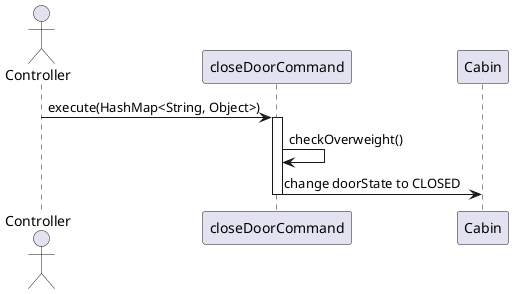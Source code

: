 @startuml

actor Controller

Controller -> closeDoorCommand: execute(HashMap<String, Object>)
activate closeDoorCommand
closeDoorCommand -> closeDoorCommand: checkOverweight()
closeDoorCommand -> Cabin: change doorState to CLOSED
deactivate closeDoorCommand

@enduml
